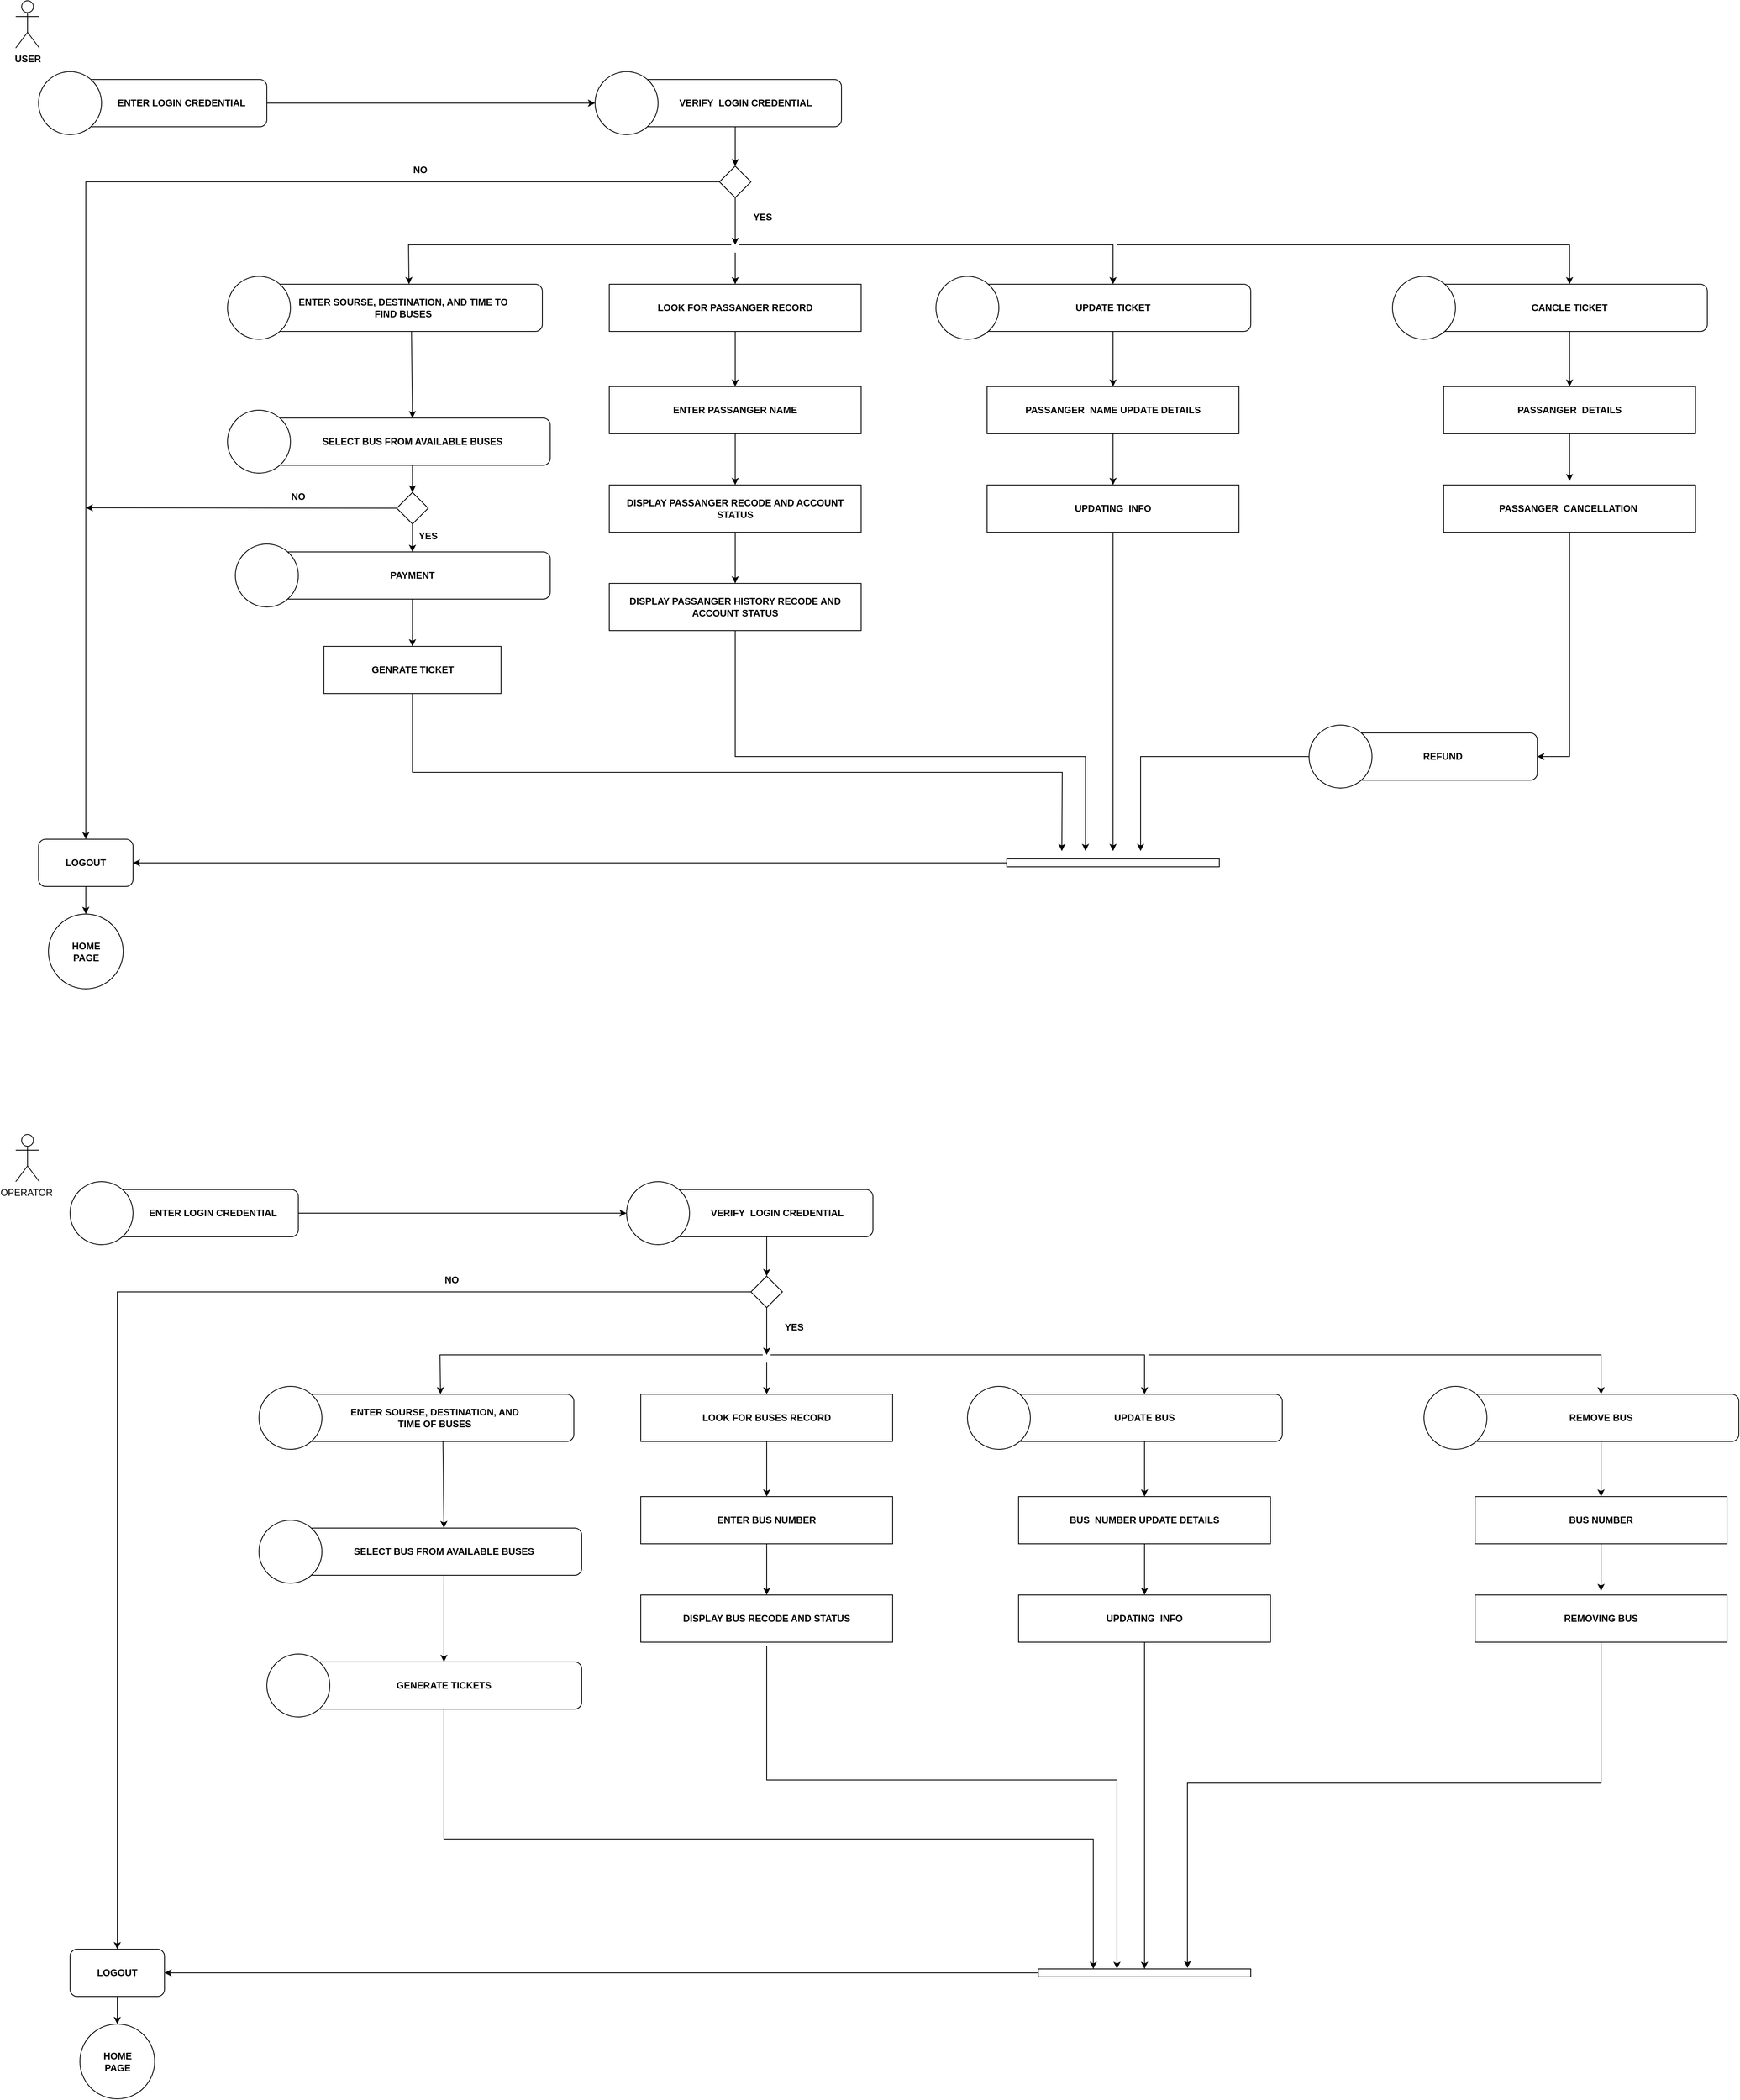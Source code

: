 <mxfile version="24.2.5" type="device">
  <diagram id="C5RBs43oDa-KdzZeNtuy" name="Page-1">
    <mxGraphModel dx="3705" dy="2649" grid="1" gridSize="10" guides="1" tooltips="1" connect="1" arrows="1" fold="1" page="1" pageScale="1" pageWidth="827" pageHeight="1169" math="0" shadow="0">
      <root>
        <mxCell id="WIyWlLk6GJQsqaUBKTNV-0" />
        <mxCell id="WIyWlLk6GJQsqaUBKTNV-1" parent="WIyWlLk6GJQsqaUBKTNV-0" />
        <mxCell id="k4mGKkieQnS2HrGEvZ-L-0" value="&lt;b&gt;&amp;nbsp; &amp;nbsp; &amp;nbsp; &amp;nbsp; &amp;nbsp; ENTER LOGIN CREDENTIAL&lt;/b&gt;" style="rounded=1;whiteSpace=wrap;html=1;" vertex="1" parent="WIyWlLk6GJQsqaUBKTNV-1">
          <mxGeometry x="80" y="40" width="250" height="60" as="geometry" />
        </mxCell>
        <mxCell id="k4mGKkieQnS2HrGEvZ-L-2" value="&lt;b&gt;&amp;nbsp; &amp;nbsp; &amp;nbsp; &amp;nbsp; VERIFY&amp;nbsp; LOGIN CREDENTIAL&lt;/b&gt;" style="rounded=1;whiteSpace=wrap;html=1;" vertex="1" parent="WIyWlLk6GJQsqaUBKTNV-1">
          <mxGeometry x="790" y="40" width="270" height="60" as="geometry" />
        </mxCell>
        <mxCell id="k4mGKkieQnS2HrGEvZ-L-75" style="edgeStyle=orthogonalEdgeStyle;rounded=0;orthogonalLoop=1;jettySize=auto;html=1;" edge="1" parent="WIyWlLk6GJQsqaUBKTNV-1" source="k4mGKkieQnS2HrGEvZ-L-3">
          <mxGeometry relative="1" as="geometry">
            <mxPoint x="100.0" y="1100" as="targetPoint" />
          </mxGeometry>
        </mxCell>
        <mxCell id="k4mGKkieQnS2HrGEvZ-L-3" value="&lt;b&gt;LOGOUT&lt;/b&gt;" style="rounded=1;whiteSpace=wrap;html=1;" vertex="1" parent="WIyWlLk6GJQsqaUBKTNV-1">
          <mxGeometry x="40" y="1005" width="120" height="60" as="geometry" />
        </mxCell>
        <mxCell id="k4mGKkieQnS2HrGEvZ-L-4" value="" style="rhombus;whiteSpace=wrap;html=1;" vertex="1" parent="WIyWlLk6GJQsqaUBKTNV-1">
          <mxGeometry x="905" y="150" width="40" height="40" as="geometry" />
        </mxCell>
        <mxCell id="k4mGKkieQnS2HrGEvZ-L-16" value="" style="ellipse;whiteSpace=wrap;html=1;aspect=fixed;" vertex="1" parent="WIyWlLk6GJQsqaUBKTNV-1">
          <mxGeometry x="747" y="30" width="80" height="80" as="geometry" />
        </mxCell>
        <mxCell id="k4mGKkieQnS2HrGEvZ-L-18" value="" style="ellipse;whiteSpace=wrap;html=1;aspect=fixed;" vertex="1" parent="WIyWlLk6GJQsqaUBKTNV-1">
          <mxGeometry x="40" y="30" width="80" height="80" as="geometry" />
        </mxCell>
        <mxCell id="k4mGKkieQnS2HrGEvZ-L-19" value="" style="endArrow=classic;html=1;rounded=0;exitX=1;exitY=0.5;exitDx=0;exitDy=0;entryX=0;entryY=0.5;entryDx=0;entryDy=0;" edge="1" parent="WIyWlLk6GJQsqaUBKTNV-1" source="k4mGKkieQnS2HrGEvZ-L-0" target="k4mGKkieQnS2HrGEvZ-L-16">
          <mxGeometry width="50" height="50" relative="1" as="geometry">
            <mxPoint x="430" y="320" as="sourcePoint" />
            <mxPoint x="480" y="270" as="targetPoint" />
          </mxGeometry>
        </mxCell>
        <mxCell id="k4mGKkieQnS2HrGEvZ-L-20" value="" style="endArrow=classic;html=1;rounded=0;exitX=0.5;exitY=1;exitDx=0;exitDy=0;entryX=0.5;entryY=0;entryDx=0;entryDy=0;" edge="1" parent="WIyWlLk6GJQsqaUBKTNV-1" source="k4mGKkieQnS2HrGEvZ-L-2" target="k4mGKkieQnS2HrGEvZ-L-4">
          <mxGeometry width="50" height="50" relative="1" as="geometry">
            <mxPoint x="610" y="300" as="sourcePoint" />
            <mxPoint x="660" y="250" as="targetPoint" />
          </mxGeometry>
        </mxCell>
        <mxCell id="k4mGKkieQnS2HrGEvZ-L-21" value="" style="endArrow=classic;html=1;rounded=0;exitX=0;exitY=0.5;exitDx=0;exitDy=0;entryX=0.5;entryY=0;entryDx=0;entryDy=0;" edge="1" parent="WIyWlLk6GJQsqaUBKTNV-1" source="k4mGKkieQnS2HrGEvZ-L-4" target="k4mGKkieQnS2HrGEvZ-L-3">
          <mxGeometry width="50" height="50" relative="1" as="geometry">
            <mxPoint x="610" y="300" as="sourcePoint" />
            <mxPoint x="660" y="250" as="targetPoint" />
            <Array as="points">
              <mxPoint x="100" y="170" />
            </Array>
          </mxGeometry>
        </mxCell>
        <mxCell id="k4mGKkieQnS2HrGEvZ-L-24" value="&lt;b&gt;ENTER SOURSE, DESTINATION, AND TIME TO&amp;nbsp;&lt;/b&gt;&lt;div&gt;&lt;b&gt;FIND BUSES&amp;nbsp;&lt;/b&gt;&lt;/div&gt;" style="rounded=1;whiteSpace=wrap;html=1;" vertex="1" parent="WIyWlLk6GJQsqaUBKTNV-1">
          <mxGeometry x="330" y="300" width="350" height="60" as="geometry" />
        </mxCell>
        <mxCell id="k4mGKkieQnS2HrGEvZ-L-25" value="" style="ellipse;whiteSpace=wrap;html=1;aspect=fixed;" vertex="1" parent="WIyWlLk6GJQsqaUBKTNV-1">
          <mxGeometry x="280" y="290" width="80" height="80" as="geometry" />
        </mxCell>
        <mxCell id="k4mGKkieQnS2HrGEvZ-L-26" value="" style="endArrow=classic;html=1;rounded=0;entryX=0.516;entryY=-0.001;entryDx=0;entryDy=0;entryPerimeter=0;" edge="1" parent="WIyWlLk6GJQsqaUBKTNV-1" target="k4mGKkieQnS2HrGEvZ-L-24">
          <mxGeometry width="50" height="50" relative="1" as="geometry">
            <mxPoint x="920" y="250" as="sourcePoint" />
            <mxPoint x="510" y="300" as="targetPoint" />
            <Array as="points">
              <mxPoint x="510" y="250" />
            </Array>
          </mxGeometry>
        </mxCell>
        <mxCell id="k4mGKkieQnS2HrGEvZ-L-27" value="" style="endArrow=classic;html=1;rounded=0;exitX=0.5;exitY=1;exitDx=0;exitDy=0;" edge="1" parent="WIyWlLk6GJQsqaUBKTNV-1" source="k4mGKkieQnS2HrGEvZ-L-4">
          <mxGeometry width="50" height="50" relative="1" as="geometry">
            <mxPoint x="640" y="430" as="sourcePoint" />
            <mxPoint x="925" y="250" as="targetPoint" />
          </mxGeometry>
        </mxCell>
        <mxCell id="k4mGKkieQnS2HrGEvZ-L-28" value="&lt;b&gt;SELECT BUS FROM AVAILABLE BUSES&lt;/b&gt;" style="rounded=1;whiteSpace=wrap;html=1;" vertex="1" parent="WIyWlLk6GJQsqaUBKTNV-1">
          <mxGeometry x="340" y="470" width="350" height="60" as="geometry" />
        </mxCell>
        <mxCell id="k4mGKkieQnS2HrGEvZ-L-29" value="" style="ellipse;whiteSpace=wrap;html=1;aspect=fixed;" vertex="1" parent="WIyWlLk6GJQsqaUBKTNV-1">
          <mxGeometry x="280" y="460" width="80" height="80" as="geometry" />
        </mxCell>
        <mxCell id="k4mGKkieQnS2HrGEvZ-L-30" value="" style="endArrow=classic;html=1;rounded=0;exitX=0.525;exitY=1.009;exitDx=0;exitDy=0;entryX=0.5;entryY=0;entryDx=0;entryDy=0;exitPerimeter=0;" edge="1" parent="WIyWlLk6GJQsqaUBKTNV-1" source="k4mGKkieQnS2HrGEvZ-L-24" target="k4mGKkieQnS2HrGEvZ-L-28">
          <mxGeometry width="50" height="50" relative="1" as="geometry">
            <mxPoint x="720" y="520" as="sourcePoint" />
            <mxPoint x="770" y="470" as="targetPoint" />
          </mxGeometry>
        </mxCell>
        <mxCell id="k4mGKkieQnS2HrGEvZ-L-35" style="edgeStyle=orthogonalEdgeStyle;rounded=0;orthogonalLoop=1;jettySize=auto;html=1;" edge="1" parent="WIyWlLk6GJQsqaUBKTNV-1" source="k4mGKkieQnS2HrGEvZ-L-31" target="k4mGKkieQnS2HrGEvZ-L-34">
          <mxGeometry relative="1" as="geometry" />
        </mxCell>
        <mxCell id="k4mGKkieQnS2HrGEvZ-L-31" value="&lt;b&gt;PAYMENT&lt;/b&gt;" style="rounded=1;whiteSpace=wrap;html=1;" vertex="1" parent="WIyWlLk6GJQsqaUBKTNV-1">
          <mxGeometry x="340" y="640" width="350" height="60" as="geometry" />
        </mxCell>
        <mxCell id="k4mGKkieQnS2HrGEvZ-L-32" value="" style="ellipse;whiteSpace=wrap;html=1;aspect=fixed;" vertex="1" parent="WIyWlLk6GJQsqaUBKTNV-1">
          <mxGeometry x="290" y="630" width="80" height="80" as="geometry" />
        </mxCell>
        <mxCell id="k4mGKkieQnS2HrGEvZ-L-33" value="" style="endArrow=classic;html=1;rounded=0;entryX=0.5;entryY=0;entryDx=0;entryDy=0;exitX=0.5;exitY=1;exitDx=0;exitDy=0;" edge="1" parent="WIyWlLk6GJQsqaUBKTNV-1" source="k4mGKkieQnS2HrGEvZ-L-36" target="k4mGKkieQnS2HrGEvZ-L-31">
          <mxGeometry width="50" height="50" relative="1" as="geometry">
            <mxPoint x="580" y="580" as="sourcePoint" />
            <mxPoint x="630" y="530" as="targetPoint" />
          </mxGeometry>
        </mxCell>
        <mxCell id="k4mGKkieQnS2HrGEvZ-L-71" style="edgeStyle=orthogonalEdgeStyle;rounded=0;orthogonalLoop=1;jettySize=auto;html=1;exitX=0.5;exitY=1;exitDx=0;exitDy=0;" edge="1" parent="WIyWlLk6GJQsqaUBKTNV-1" source="k4mGKkieQnS2HrGEvZ-L-34">
          <mxGeometry relative="1" as="geometry">
            <mxPoint x="1340" y="1020.0" as="targetPoint" />
          </mxGeometry>
        </mxCell>
        <mxCell id="k4mGKkieQnS2HrGEvZ-L-34" value="&lt;b&gt;GENRATE TICKET&lt;/b&gt;" style="rounded=0;whiteSpace=wrap;html=1;" vertex="1" parent="WIyWlLk6GJQsqaUBKTNV-1">
          <mxGeometry x="402.5" y="760" width="225" height="60" as="geometry" />
        </mxCell>
        <mxCell id="k4mGKkieQnS2HrGEvZ-L-37" value="" style="endArrow=classic;html=1;rounded=0;entryX=0.5;entryY=0;entryDx=0;entryDy=0;exitX=0.5;exitY=1;exitDx=0;exitDy=0;" edge="1" parent="WIyWlLk6GJQsqaUBKTNV-1" source="k4mGKkieQnS2HrGEvZ-L-28" target="k4mGKkieQnS2HrGEvZ-L-36">
          <mxGeometry width="50" height="50" relative="1" as="geometry">
            <mxPoint x="515" y="530" as="sourcePoint" />
            <mxPoint x="515" y="640" as="targetPoint" />
          </mxGeometry>
        </mxCell>
        <mxCell id="k4mGKkieQnS2HrGEvZ-L-38" style="edgeStyle=orthogonalEdgeStyle;rounded=0;orthogonalLoop=1;jettySize=auto;html=1;exitX=0;exitY=0.5;exitDx=0;exitDy=0;" edge="1" parent="WIyWlLk6GJQsqaUBKTNV-1" source="k4mGKkieQnS2HrGEvZ-L-36">
          <mxGeometry relative="1" as="geometry">
            <mxPoint x="100" y="584" as="targetPoint" />
          </mxGeometry>
        </mxCell>
        <mxCell id="k4mGKkieQnS2HrGEvZ-L-36" value="" style="rhombus;whiteSpace=wrap;html=1;" vertex="1" parent="WIyWlLk6GJQsqaUBKTNV-1">
          <mxGeometry x="495" y="564.5" width="40" height="40" as="geometry" />
        </mxCell>
        <mxCell id="k4mGKkieQnS2HrGEvZ-L-44" style="edgeStyle=orthogonalEdgeStyle;rounded=0;orthogonalLoop=1;jettySize=auto;html=1;entryX=0.5;entryY=0;entryDx=0;entryDy=0;" edge="1" parent="WIyWlLk6GJQsqaUBKTNV-1" source="k4mGKkieQnS2HrGEvZ-L-40" target="k4mGKkieQnS2HrGEvZ-L-41">
          <mxGeometry relative="1" as="geometry" />
        </mxCell>
        <mxCell id="k4mGKkieQnS2HrGEvZ-L-40" value="&lt;b&gt;LOOK FOR PASSANGER RECORD&lt;/b&gt;" style="rounded=0;whiteSpace=wrap;html=1;" vertex="1" parent="WIyWlLk6GJQsqaUBKTNV-1">
          <mxGeometry x="765" y="300" width="320" height="60" as="geometry" />
        </mxCell>
        <mxCell id="k4mGKkieQnS2HrGEvZ-L-45" style="edgeStyle=orthogonalEdgeStyle;rounded=0;orthogonalLoop=1;jettySize=auto;html=1;exitX=0.5;exitY=1;exitDx=0;exitDy=0;entryX=0.5;entryY=0;entryDx=0;entryDy=0;" edge="1" parent="WIyWlLk6GJQsqaUBKTNV-1" source="k4mGKkieQnS2HrGEvZ-L-41" target="k4mGKkieQnS2HrGEvZ-L-42">
          <mxGeometry relative="1" as="geometry" />
        </mxCell>
        <mxCell id="k4mGKkieQnS2HrGEvZ-L-41" value="&lt;b&gt;ENTER PASSANGER NAME&lt;/b&gt;" style="rounded=0;whiteSpace=wrap;html=1;" vertex="1" parent="WIyWlLk6GJQsqaUBKTNV-1">
          <mxGeometry x="765" y="430" width="320" height="60" as="geometry" />
        </mxCell>
        <mxCell id="k4mGKkieQnS2HrGEvZ-L-58" style="edgeStyle=orthogonalEdgeStyle;rounded=0;orthogonalLoop=1;jettySize=auto;html=1;entryX=0.5;entryY=0;entryDx=0;entryDy=0;" edge="1" parent="WIyWlLk6GJQsqaUBKTNV-1" source="k4mGKkieQnS2HrGEvZ-L-42" target="k4mGKkieQnS2HrGEvZ-L-57">
          <mxGeometry relative="1" as="geometry" />
        </mxCell>
        <mxCell id="k4mGKkieQnS2HrGEvZ-L-42" value="&lt;b&gt;DISPLAY PASSANGER RECODE AND ACCOUNT STATUS&lt;/b&gt;" style="rounded=0;whiteSpace=wrap;html=1;" vertex="1" parent="WIyWlLk6GJQsqaUBKTNV-1">
          <mxGeometry x="765" y="555" width="320" height="60" as="geometry" />
        </mxCell>
        <mxCell id="k4mGKkieQnS2HrGEvZ-L-43" value="" style="endArrow=classic;html=1;rounded=0;" edge="1" parent="WIyWlLk6GJQsqaUBKTNV-1" target="k4mGKkieQnS2HrGEvZ-L-40">
          <mxGeometry width="50" height="50" relative="1" as="geometry">
            <mxPoint x="925" y="260" as="sourcePoint" />
            <mxPoint x="1130" y="550" as="targetPoint" />
          </mxGeometry>
        </mxCell>
        <mxCell id="k4mGKkieQnS2HrGEvZ-L-61" style="edgeStyle=orthogonalEdgeStyle;rounded=0;orthogonalLoop=1;jettySize=auto;html=1;exitX=0.5;exitY=1;exitDx=0;exitDy=0;" edge="1" parent="WIyWlLk6GJQsqaUBKTNV-1" source="k4mGKkieQnS2HrGEvZ-L-47" target="k4mGKkieQnS2HrGEvZ-L-59">
          <mxGeometry relative="1" as="geometry" />
        </mxCell>
        <mxCell id="k4mGKkieQnS2HrGEvZ-L-47" value="&lt;b&gt;CANCLE TICKET&lt;/b&gt;" style="rounded=1;whiteSpace=wrap;html=1;" vertex="1" parent="WIyWlLk6GJQsqaUBKTNV-1">
          <mxGeometry x="1810" y="300" width="350" height="60" as="geometry" />
        </mxCell>
        <mxCell id="k4mGKkieQnS2HrGEvZ-L-48" value="" style="ellipse;whiteSpace=wrap;html=1;aspect=fixed;" vertex="1" parent="WIyWlLk6GJQsqaUBKTNV-1">
          <mxGeometry x="1760" y="290" width="80" height="80" as="geometry" />
        </mxCell>
        <mxCell id="k4mGKkieQnS2HrGEvZ-L-53" style="edgeStyle=orthogonalEdgeStyle;rounded=0;orthogonalLoop=1;jettySize=auto;html=1;entryX=0.5;entryY=0;entryDx=0;entryDy=0;" edge="1" parent="WIyWlLk6GJQsqaUBKTNV-1" source="k4mGKkieQnS2HrGEvZ-L-49" target="k4mGKkieQnS2HrGEvZ-L-51">
          <mxGeometry relative="1" as="geometry" />
        </mxCell>
        <mxCell id="k4mGKkieQnS2HrGEvZ-L-49" value="&lt;b&gt;UPDATE TICKET&lt;/b&gt;" style="rounded=1;whiteSpace=wrap;html=1;" vertex="1" parent="WIyWlLk6GJQsqaUBKTNV-1">
          <mxGeometry x="1230" y="300" width="350" height="60" as="geometry" />
        </mxCell>
        <mxCell id="k4mGKkieQnS2HrGEvZ-L-50" value="" style="ellipse;whiteSpace=wrap;html=1;aspect=fixed;" vertex="1" parent="WIyWlLk6GJQsqaUBKTNV-1">
          <mxGeometry x="1180" y="290" width="80" height="80" as="geometry" />
        </mxCell>
        <mxCell id="k4mGKkieQnS2HrGEvZ-L-54" style="edgeStyle=orthogonalEdgeStyle;rounded=0;orthogonalLoop=1;jettySize=auto;html=1;entryX=0.5;entryY=0;entryDx=0;entryDy=0;" edge="1" parent="WIyWlLk6GJQsqaUBKTNV-1" source="k4mGKkieQnS2HrGEvZ-L-51" target="k4mGKkieQnS2HrGEvZ-L-52">
          <mxGeometry relative="1" as="geometry" />
        </mxCell>
        <mxCell id="k4mGKkieQnS2HrGEvZ-L-51" value="&lt;b&gt;PASSANGER&amp;nbsp; NAME UPDATE DETAILS&lt;/b&gt;" style="rounded=0;whiteSpace=wrap;html=1;" vertex="1" parent="WIyWlLk6GJQsqaUBKTNV-1">
          <mxGeometry x="1245" y="430" width="320" height="60" as="geometry" />
        </mxCell>
        <mxCell id="k4mGKkieQnS2HrGEvZ-L-68" style="edgeStyle=orthogonalEdgeStyle;rounded=0;orthogonalLoop=1;jettySize=auto;html=1;" edge="1" parent="WIyWlLk6GJQsqaUBKTNV-1" source="k4mGKkieQnS2HrGEvZ-L-52">
          <mxGeometry relative="1" as="geometry">
            <mxPoint x="1405" y="1020" as="targetPoint" />
          </mxGeometry>
        </mxCell>
        <mxCell id="k4mGKkieQnS2HrGEvZ-L-52" value="&lt;b&gt;UPDATING&amp;nbsp; INFO&lt;/b&gt;" style="rounded=0;whiteSpace=wrap;html=1;" vertex="1" parent="WIyWlLk6GJQsqaUBKTNV-1">
          <mxGeometry x="1245" y="555" width="320" height="60" as="geometry" />
        </mxCell>
        <mxCell id="k4mGKkieQnS2HrGEvZ-L-56" value="" style="endArrow=classic;html=1;rounded=0;entryX=0.5;entryY=0;entryDx=0;entryDy=0;" edge="1" parent="WIyWlLk6GJQsqaUBKTNV-1" target="k4mGKkieQnS2HrGEvZ-L-49">
          <mxGeometry width="50" height="50" relative="1" as="geometry">
            <mxPoint x="930" y="250" as="sourcePoint" />
            <mxPoint x="1290" y="520" as="targetPoint" />
            <Array as="points">
              <mxPoint x="1405" y="250" />
            </Array>
          </mxGeometry>
        </mxCell>
        <mxCell id="k4mGKkieQnS2HrGEvZ-L-69" style="edgeStyle=orthogonalEdgeStyle;rounded=0;orthogonalLoop=1;jettySize=auto;html=1;" edge="1" parent="WIyWlLk6GJQsqaUBKTNV-1" source="k4mGKkieQnS2HrGEvZ-L-57">
          <mxGeometry relative="1" as="geometry">
            <mxPoint x="1370" y="1020" as="targetPoint" />
            <Array as="points">
              <mxPoint x="925" y="900" />
              <mxPoint x="1370" y="900" />
            </Array>
          </mxGeometry>
        </mxCell>
        <mxCell id="k4mGKkieQnS2HrGEvZ-L-57" value="&lt;b&gt;DISPLAY PASSANGER HISTORY RECODE AND ACCOUNT STATUS&lt;/b&gt;" style="rounded=0;whiteSpace=wrap;html=1;" vertex="1" parent="WIyWlLk6GJQsqaUBKTNV-1">
          <mxGeometry x="765" y="680" width="320" height="60" as="geometry" />
        </mxCell>
        <mxCell id="k4mGKkieQnS2HrGEvZ-L-62" style="edgeStyle=orthogonalEdgeStyle;rounded=0;orthogonalLoop=1;jettySize=auto;html=1;" edge="1" parent="WIyWlLk6GJQsqaUBKTNV-1" source="k4mGKkieQnS2HrGEvZ-L-59">
          <mxGeometry relative="1" as="geometry">
            <mxPoint x="1985" y="550" as="targetPoint" />
          </mxGeometry>
        </mxCell>
        <mxCell id="k4mGKkieQnS2HrGEvZ-L-59" value="&lt;b&gt;PASSANGER&amp;nbsp; DETAILS&lt;/b&gt;" style="rounded=0;whiteSpace=wrap;html=1;" vertex="1" parent="WIyWlLk6GJQsqaUBKTNV-1">
          <mxGeometry x="1825" y="430" width="320" height="60" as="geometry" />
        </mxCell>
        <mxCell id="k4mGKkieQnS2HrGEvZ-L-66" style="edgeStyle=orthogonalEdgeStyle;rounded=0;orthogonalLoop=1;jettySize=auto;html=1;entryX=1;entryY=0.5;entryDx=0;entryDy=0;" edge="1" parent="WIyWlLk6GJQsqaUBKTNV-1" source="k4mGKkieQnS2HrGEvZ-L-60" target="k4mGKkieQnS2HrGEvZ-L-64">
          <mxGeometry relative="1" as="geometry" />
        </mxCell>
        <mxCell id="k4mGKkieQnS2HrGEvZ-L-60" value="&lt;b&gt;PASSANGER&amp;nbsp; CANCELLATION&amp;nbsp;&lt;/b&gt;" style="rounded=0;whiteSpace=wrap;html=1;" vertex="1" parent="WIyWlLk6GJQsqaUBKTNV-1">
          <mxGeometry x="1825" y="555" width="320" height="60" as="geometry" />
        </mxCell>
        <mxCell id="k4mGKkieQnS2HrGEvZ-L-63" value="" style="endArrow=classic;html=1;rounded=0;entryX=0.5;entryY=0;entryDx=0;entryDy=0;" edge="1" parent="WIyWlLk6GJQsqaUBKTNV-1" target="k4mGKkieQnS2HrGEvZ-L-47">
          <mxGeometry width="50" height="50" relative="1" as="geometry">
            <mxPoint x="1410" y="250" as="sourcePoint" />
            <mxPoint x="1760" y="470" as="targetPoint" />
            <Array as="points">
              <mxPoint x="1985" y="250" />
            </Array>
          </mxGeometry>
        </mxCell>
        <mxCell id="k4mGKkieQnS2HrGEvZ-L-64" value="&lt;b&gt;REFUND&lt;/b&gt;" style="rounded=1;whiteSpace=wrap;html=1;" vertex="1" parent="WIyWlLk6GJQsqaUBKTNV-1">
          <mxGeometry x="1704" y="870" width="240" height="60" as="geometry" />
        </mxCell>
        <mxCell id="k4mGKkieQnS2HrGEvZ-L-67" style="edgeStyle=orthogonalEdgeStyle;rounded=0;orthogonalLoop=1;jettySize=auto;html=1;exitX=0;exitY=0.5;exitDx=0;exitDy=0;" edge="1" parent="WIyWlLk6GJQsqaUBKTNV-1" source="k4mGKkieQnS2HrGEvZ-L-65">
          <mxGeometry relative="1" as="geometry">
            <mxPoint x="1440" y="1020" as="targetPoint" />
            <Array as="points">
              <mxPoint x="1440" y="900" />
              <mxPoint x="1440" y="1020" />
            </Array>
          </mxGeometry>
        </mxCell>
        <mxCell id="k4mGKkieQnS2HrGEvZ-L-65" value="" style="ellipse;whiteSpace=wrap;html=1;aspect=fixed;" vertex="1" parent="WIyWlLk6GJQsqaUBKTNV-1">
          <mxGeometry x="1654" y="860" width="80" height="80" as="geometry" />
        </mxCell>
        <mxCell id="k4mGKkieQnS2HrGEvZ-L-74" style="edgeStyle=orthogonalEdgeStyle;rounded=0;orthogonalLoop=1;jettySize=auto;html=1;exitX=0;exitY=0.5;exitDx=0;exitDy=0;entryX=1;entryY=0.5;entryDx=0;entryDy=0;" edge="1" parent="WIyWlLk6GJQsqaUBKTNV-1" source="k4mGKkieQnS2HrGEvZ-L-72" target="k4mGKkieQnS2HrGEvZ-L-3">
          <mxGeometry relative="1" as="geometry">
            <mxPoint x="154.866" y="1034.588" as="targetPoint" />
          </mxGeometry>
        </mxCell>
        <mxCell id="k4mGKkieQnS2HrGEvZ-L-72" value="" style="rounded=0;whiteSpace=wrap;html=1;" vertex="1" parent="WIyWlLk6GJQsqaUBKTNV-1">
          <mxGeometry x="1270" y="1030" width="270" height="10" as="geometry" />
        </mxCell>
        <mxCell id="k4mGKkieQnS2HrGEvZ-L-76" value="&lt;b&gt;HOME&lt;br&gt;PAGE&lt;/b&gt;" style="ellipse;whiteSpace=wrap;html=1;aspect=fixed;" vertex="1" parent="WIyWlLk6GJQsqaUBKTNV-1">
          <mxGeometry x="52.5" y="1100" width="95" height="95" as="geometry" />
        </mxCell>
        <mxCell id="k4mGKkieQnS2HrGEvZ-L-79" value="&lt;b&gt;YES&lt;/b&gt;" style="text;html=1;align=center;verticalAlign=middle;whiteSpace=wrap;rounded=0;" vertex="1" parent="WIyWlLk6GJQsqaUBKTNV-1">
          <mxGeometry x="930" y="200" width="60" height="30" as="geometry" />
        </mxCell>
        <mxCell id="k4mGKkieQnS2HrGEvZ-L-80" value="&lt;b&gt;NO&lt;/b&gt;" style="text;html=1;align=center;verticalAlign=middle;whiteSpace=wrap;rounded=0;" vertex="1" parent="WIyWlLk6GJQsqaUBKTNV-1">
          <mxGeometry x="495" y="140" width="60" height="30" as="geometry" />
        </mxCell>
        <mxCell id="k4mGKkieQnS2HrGEvZ-L-81" value="&lt;b&gt;YES&lt;/b&gt;" style="text;html=1;align=center;verticalAlign=middle;whiteSpace=wrap;rounded=0;" vertex="1" parent="WIyWlLk6GJQsqaUBKTNV-1">
          <mxGeometry x="505" y="604.5" width="60" height="30" as="geometry" />
        </mxCell>
        <mxCell id="k4mGKkieQnS2HrGEvZ-L-82" value="&lt;b&gt;NO&lt;/b&gt;" style="text;html=1;align=center;verticalAlign=middle;whiteSpace=wrap;rounded=0;" vertex="1" parent="WIyWlLk6GJQsqaUBKTNV-1">
          <mxGeometry x="340" y="555" width="60" height="30" as="geometry" />
        </mxCell>
        <mxCell id="k4mGKkieQnS2HrGEvZ-L-83" value="&lt;b&gt;&amp;nbsp; &amp;nbsp; &amp;nbsp; &amp;nbsp; &amp;nbsp; ENTER LOGIN CREDENTIAL&lt;/b&gt;" style="rounded=1;whiteSpace=wrap;html=1;" vertex="1" parent="WIyWlLk6GJQsqaUBKTNV-1">
          <mxGeometry x="120" y="1450" width="250" height="60" as="geometry" />
        </mxCell>
        <mxCell id="k4mGKkieQnS2HrGEvZ-L-84" value="&lt;b&gt;&amp;nbsp; &amp;nbsp; &amp;nbsp; &amp;nbsp; VERIFY&amp;nbsp; LOGIN CREDENTIAL&lt;/b&gt;" style="rounded=1;whiteSpace=wrap;html=1;" vertex="1" parent="WIyWlLk6GJQsqaUBKTNV-1">
          <mxGeometry x="830" y="1450" width="270" height="60" as="geometry" />
        </mxCell>
        <mxCell id="k4mGKkieQnS2HrGEvZ-L-85" style="edgeStyle=orthogonalEdgeStyle;rounded=0;orthogonalLoop=1;jettySize=auto;html=1;" edge="1" parent="WIyWlLk6GJQsqaUBKTNV-1" source="k4mGKkieQnS2HrGEvZ-L-86">
          <mxGeometry relative="1" as="geometry">
            <mxPoint x="140.0" y="2510" as="targetPoint" />
          </mxGeometry>
        </mxCell>
        <mxCell id="k4mGKkieQnS2HrGEvZ-L-86" value="&lt;b&gt;LOGOUT&lt;/b&gt;" style="rounded=1;whiteSpace=wrap;html=1;" vertex="1" parent="WIyWlLk6GJQsqaUBKTNV-1">
          <mxGeometry x="80" y="2415" width="120" height="60" as="geometry" />
        </mxCell>
        <mxCell id="k4mGKkieQnS2HrGEvZ-L-87" value="" style="rhombus;whiteSpace=wrap;html=1;" vertex="1" parent="WIyWlLk6GJQsqaUBKTNV-1">
          <mxGeometry x="945" y="1560" width="40" height="40" as="geometry" />
        </mxCell>
        <mxCell id="k4mGKkieQnS2HrGEvZ-L-88" value="" style="ellipse;whiteSpace=wrap;html=1;aspect=fixed;" vertex="1" parent="WIyWlLk6GJQsqaUBKTNV-1">
          <mxGeometry x="787" y="1440" width="80" height="80" as="geometry" />
        </mxCell>
        <mxCell id="k4mGKkieQnS2HrGEvZ-L-89" value="" style="ellipse;whiteSpace=wrap;html=1;aspect=fixed;" vertex="1" parent="WIyWlLk6GJQsqaUBKTNV-1">
          <mxGeometry x="80" y="1440" width="80" height="80" as="geometry" />
        </mxCell>
        <mxCell id="k4mGKkieQnS2HrGEvZ-L-90" value="" style="endArrow=classic;html=1;rounded=0;exitX=1;exitY=0.5;exitDx=0;exitDy=0;entryX=0;entryY=0.5;entryDx=0;entryDy=0;" edge="1" parent="WIyWlLk6GJQsqaUBKTNV-1" source="k4mGKkieQnS2HrGEvZ-L-83" target="k4mGKkieQnS2HrGEvZ-L-88">
          <mxGeometry width="50" height="50" relative="1" as="geometry">
            <mxPoint x="470" y="1730" as="sourcePoint" />
            <mxPoint x="520" y="1680" as="targetPoint" />
          </mxGeometry>
        </mxCell>
        <mxCell id="k4mGKkieQnS2HrGEvZ-L-91" value="" style="endArrow=classic;html=1;rounded=0;exitX=0.5;exitY=1;exitDx=0;exitDy=0;entryX=0.5;entryY=0;entryDx=0;entryDy=0;" edge="1" parent="WIyWlLk6GJQsqaUBKTNV-1" source="k4mGKkieQnS2HrGEvZ-L-84" target="k4mGKkieQnS2HrGEvZ-L-87">
          <mxGeometry width="50" height="50" relative="1" as="geometry">
            <mxPoint x="650" y="1710" as="sourcePoint" />
            <mxPoint x="700" y="1660" as="targetPoint" />
          </mxGeometry>
        </mxCell>
        <mxCell id="k4mGKkieQnS2HrGEvZ-L-92" value="" style="endArrow=classic;html=1;rounded=0;exitX=0;exitY=0.5;exitDx=0;exitDy=0;entryX=0.5;entryY=0;entryDx=0;entryDy=0;" edge="1" parent="WIyWlLk6GJQsqaUBKTNV-1" source="k4mGKkieQnS2HrGEvZ-L-87" target="k4mGKkieQnS2HrGEvZ-L-86">
          <mxGeometry width="50" height="50" relative="1" as="geometry">
            <mxPoint x="650" y="1710" as="sourcePoint" />
            <mxPoint x="700" y="1660" as="targetPoint" />
            <Array as="points">
              <mxPoint x="140" y="1580" />
            </Array>
          </mxGeometry>
        </mxCell>
        <mxCell id="k4mGKkieQnS2HrGEvZ-L-93" value="&lt;b&gt;ENTER SOURSE, DESTINATION, AND&amp;nbsp;&lt;/b&gt;&lt;div&gt;&lt;b&gt;TIME OF&lt;/b&gt;&lt;b style=&quot;background-color: initial;&quot;&gt;&amp;nbsp;BUSES&amp;nbsp;&lt;/b&gt;&lt;/div&gt;" style="rounded=1;whiteSpace=wrap;html=1;" vertex="1" parent="WIyWlLk6GJQsqaUBKTNV-1">
          <mxGeometry x="370" y="1710" width="350" height="60" as="geometry" />
        </mxCell>
        <mxCell id="k4mGKkieQnS2HrGEvZ-L-94" value="" style="ellipse;whiteSpace=wrap;html=1;aspect=fixed;" vertex="1" parent="WIyWlLk6GJQsqaUBKTNV-1">
          <mxGeometry x="320" y="1700" width="80" height="80" as="geometry" />
        </mxCell>
        <mxCell id="k4mGKkieQnS2HrGEvZ-L-95" value="" style="endArrow=classic;html=1;rounded=0;entryX=0.516;entryY=-0.001;entryDx=0;entryDy=0;entryPerimeter=0;" edge="1" parent="WIyWlLk6GJQsqaUBKTNV-1" target="k4mGKkieQnS2HrGEvZ-L-93">
          <mxGeometry width="50" height="50" relative="1" as="geometry">
            <mxPoint x="960" y="1660" as="sourcePoint" />
            <mxPoint x="550" y="1710" as="targetPoint" />
            <Array as="points">
              <mxPoint x="550" y="1660" />
            </Array>
          </mxGeometry>
        </mxCell>
        <mxCell id="k4mGKkieQnS2HrGEvZ-L-96" value="" style="endArrow=classic;html=1;rounded=0;exitX=0.5;exitY=1;exitDx=0;exitDy=0;" edge="1" parent="WIyWlLk6GJQsqaUBKTNV-1" source="k4mGKkieQnS2HrGEvZ-L-87">
          <mxGeometry width="50" height="50" relative="1" as="geometry">
            <mxPoint x="680" y="1840" as="sourcePoint" />
            <mxPoint x="965" y="1660" as="targetPoint" />
          </mxGeometry>
        </mxCell>
        <mxCell id="k4mGKkieQnS2HrGEvZ-L-97" value="&lt;b&gt;SELECT BUS FROM AVAILABLE BUSES&lt;/b&gt;" style="rounded=1;whiteSpace=wrap;html=1;" vertex="1" parent="WIyWlLk6GJQsqaUBKTNV-1">
          <mxGeometry x="380" y="1880" width="350" height="60" as="geometry" />
        </mxCell>
        <mxCell id="k4mGKkieQnS2HrGEvZ-L-98" value="" style="ellipse;whiteSpace=wrap;html=1;aspect=fixed;" vertex="1" parent="WIyWlLk6GJQsqaUBKTNV-1">
          <mxGeometry x="320" y="1870" width="80" height="80" as="geometry" />
        </mxCell>
        <mxCell id="k4mGKkieQnS2HrGEvZ-L-99" value="" style="endArrow=classic;html=1;rounded=0;exitX=0.525;exitY=1.009;exitDx=0;exitDy=0;entryX=0.5;entryY=0;entryDx=0;entryDy=0;exitPerimeter=0;" edge="1" parent="WIyWlLk6GJQsqaUBKTNV-1" source="k4mGKkieQnS2HrGEvZ-L-93" target="k4mGKkieQnS2HrGEvZ-L-97">
          <mxGeometry width="50" height="50" relative="1" as="geometry">
            <mxPoint x="760" y="1930" as="sourcePoint" />
            <mxPoint x="810" y="1880" as="targetPoint" />
          </mxGeometry>
        </mxCell>
        <mxCell id="k4mGKkieQnS2HrGEvZ-L-101" value="&lt;b&gt;GENERATE TICKETS&lt;/b&gt;" style="rounded=1;whiteSpace=wrap;html=1;" vertex="1" parent="WIyWlLk6GJQsqaUBKTNV-1">
          <mxGeometry x="380" y="2050" width="350" height="60" as="geometry" />
        </mxCell>
        <mxCell id="k4mGKkieQnS2HrGEvZ-L-102" value="" style="ellipse;whiteSpace=wrap;html=1;aspect=fixed;" vertex="1" parent="WIyWlLk6GJQsqaUBKTNV-1">
          <mxGeometry x="330" y="2040" width="80" height="80" as="geometry" />
        </mxCell>
        <mxCell id="k4mGKkieQnS2HrGEvZ-L-104" style="edgeStyle=orthogonalEdgeStyle;rounded=0;orthogonalLoop=1;jettySize=auto;html=1;exitX=0.5;exitY=1;exitDx=0;exitDy=0;entryX=0.259;entryY=0;entryDx=0;entryDy=0;entryPerimeter=0;" edge="1" parent="WIyWlLk6GJQsqaUBKTNV-1" source="k4mGKkieQnS2HrGEvZ-L-101" target="k4mGKkieQnS2HrGEvZ-L-138">
          <mxGeometry relative="1" as="geometry">
            <mxPoint x="1380" y="2430" as="targetPoint" />
            <mxPoint x="555" y="2230" as="sourcePoint" />
          </mxGeometry>
        </mxCell>
        <mxCell id="k4mGKkieQnS2HrGEvZ-L-106" value="" style="endArrow=classic;html=1;rounded=0;entryX=0.5;entryY=0;entryDx=0;entryDy=0;exitX=0.5;exitY=1;exitDx=0;exitDy=0;" edge="1" parent="WIyWlLk6GJQsqaUBKTNV-1" source="k4mGKkieQnS2HrGEvZ-L-97" target="k4mGKkieQnS2HrGEvZ-L-101">
          <mxGeometry width="50" height="50" relative="1" as="geometry">
            <mxPoint x="555" y="1940" as="sourcePoint" />
            <mxPoint x="555" y="1974.5" as="targetPoint" />
          </mxGeometry>
        </mxCell>
        <mxCell id="k4mGKkieQnS2HrGEvZ-L-109" style="edgeStyle=orthogonalEdgeStyle;rounded=0;orthogonalLoop=1;jettySize=auto;html=1;entryX=0.5;entryY=0;entryDx=0;entryDy=0;" edge="1" parent="WIyWlLk6GJQsqaUBKTNV-1" source="k4mGKkieQnS2HrGEvZ-L-110" target="k4mGKkieQnS2HrGEvZ-L-112">
          <mxGeometry relative="1" as="geometry" />
        </mxCell>
        <mxCell id="k4mGKkieQnS2HrGEvZ-L-110" value="&lt;b&gt;LOOK FOR BUSES RECORD&lt;/b&gt;" style="rounded=0;whiteSpace=wrap;html=1;" vertex="1" parent="WIyWlLk6GJQsqaUBKTNV-1">
          <mxGeometry x="805" y="1710" width="320" height="60" as="geometry" />
        </mxCell>
        <mxCell id="k4mGKkieQnS2HrGEvZ-L-111" style="edgeStyle=orthogonalEdgeStyle;rounded=0;orthogonalLoop=1;jettySize=auto;html=1;exitX=0.5;exitY=1;exitDx=0;exitDy=0;entryX=0.5;entryY=0;entryDx=0;entryDy=0;" edge="1" parent="WIyWlLk6GJQsqaUBKTNV-1" source="k4mGKkieQnS2HrGEvZ-L-112" target="k4mGKkieQnS2HrGEvZ-L-114">
          <mxGeometry relative="1" as="geometry" />
        </mxCell>
        <mxCell id="k4mGKkieQnS2HrGEvZ-L-112" value="&lt;b&gt;ENTER BUS NUMBER&lt;/b&gt;" style="rounded=0;whiteSpace=wrap;html=1;" vertex="1" parent="WIyWlLk6GJQsqaUBKTNV-1">
          <mxGeometry x="805" y="1840" width="320" height="60" as="geometry" />
        </mxCell>
        <mxCell id="k4mGKkieQnS2HrGEvZ-L-114" value="&lt;b&gt;DISPLAY BUS RECODE AND STATUS&lt;/b&gt;" style="rounded=0;whiteSpace=wrap;html=1;" vertex="1" parent="WIyWlLk6GJQsqaUBKTNV-1">
          <mxGeometry x="805" y="1965" width="320" height="60" as="geometry" />
        </mxCell>
        <mxCell id="k4mGKkieQnS2HrGEvZ-L-115" value="" style="endArrow=classic;html=1;rounded=0;" edge="1" parent="WIyWlLk6GJQsqaUBKTNV-1" target="k4mGKkieQnS2HrGEvZ-L-110">
          <mxGeometry width="50" height="50" relative="1" as="geometry">
            <mxPoint x="965" y="1670" as="sourcePoint" />
            <mxPoint x="1170" y="1960" as="targetPoint" />
          </mxGeometry>
        </mxCell>
        <mxCell id="k4mGKkieQnS2HrGEvZ-L-116" style="edgeStyle=orthogonalEdgeStyle;rounded=0;orthogonalLoop=1;jettySize=auto;html=1;exitX=0.5;exitY=1;exitDx=0;exitDy=0;" edge="1" parent="WIyWlLk6GJQsqaUBKTNV-1" source="k4mGKkieQnS2HrGEvZ-L-117" target="k4mGKkieQnS2HrGEvZ-L-130">
          <mxGeometry relative="1" as="geometry" />
        </mxCell>
        <mxCell id="k4mGKkieQnS2HrGEvZ-L-117" value="&lt;b&gt;REMOVE BUS&lt;/b&gt;" style="rounded=1;whiteSpace=wrap;html=1;" vertex="1" parent="WIyWlLk6GJQsqaUBKTNV-1">
          <mxGeometry x="1850" y="1710" width="350" height="60" as="geometry" />
        </mxCell>
        <mxCell id="k4mGKkieQnS2HrGEvZ-L-118" value="" style="ellipse;whiteSpace=wrap;html=1;aspect=fixed;" vertex="1" parent="WIyWlLk6GJQsqaUBKTNV-1">
          <mxGeometry x="1800" y="1700" width="80" height="80" as="geometry" />
        </mxCell>
        <mxCell id="k4mGKkieQnS2HrGEvZ-L-119" style="edgeStyle=orthogonalEdgeStyle;rounded=0;orthogonalLoop=1;jettySize=auto;html=1;entryX=0.5;entryY=0;entryDx=0;entryDy=0;" edge="1" parent="WIyWlLk6GJQsqaUBKTNV-1" source="k4mGKkieQnS2HrGEvZ-L-120" target="k4mGKkieQnS2HrGEvZ-L-123">
          <mxGeometry relative="1" as="geometry" />
        </mxCell>
        <mxCell id="k4mGKkieQnS2HrGEvZ-L-120" value="&lt;b&gt;UPDATE BUS&lt;/b&gt;" style="rounded=1;whiteSpace=wrap;html=1;" vertex="1" parent="WIyWlLk6GJQsqaUBKTNV-1">
          <mxGeometry x="1270" y="1710" width="350" height="60" as="geometry" />
        </mxCell>
        <mxCell id="k4mGKkieQnS2HrGEvZ-L-121" value="" style="ellipse;whiteSpace=wrap;html=1;aspect=fixed;" vertex="1" parent="WIyWlLk6GJQsqaUBKTNV-1">
          <mxGeometry x="1220" y="1700" width="80" height="80" as="geometry" />
        </mxCell>
        <mxCell id="k4mGKkieQnS2HrGEvZ-L-122" style="edgeStyle=orthogonalEdgeStyle;rounded=0;orthogonalLoop=1;jettySize=auto;html=1;entryX=0.5;entryY=0;entryDx=0;entryDy=0;" edge="1" parent="WIyWlLk6GJQsqaUBKTNV-1" source="k4mGKkieQnS2HrGEvZ-L-123" target="k4mGKkieQnS2HrGEvZ-L-125">
          <mxGeometry relative="1" as="geometry" />
        </mxCell>
        <mxCell id="k4mGKkieQnS2HrGEvZ-L-123" value="&lt;b&gt;BUS&amp;nbsp; NUMBER UPDATE DETAILS&lt;/b&gt;" style="rounded=0;whiteSpace=wrap;html=1;" vertex="1" parent="WIyWlLk6GJQsqaUBKTNV-1">
          <mxGeometry x="1285" y="1840" width="320" height="60" as="geometry" />
        </mxCell>
        <mxCell id="k4mGKkieQnS2HrGEvZ-L-124" style="edgeStyle=orthogonalEdgeStyle;rounded=0;orthogonalLoop=1;jettySize=auto;html=1;entryX=0.5;entryY=0;entryDx=0;entryDy=0;entryPerimeter=0;" edge="1" parent="WIyWlLk6GJQsqaUBKTNV-1" source="k4mGKkieQnS2HrGEvZ-L-125" target="k4mGKkieQnS2HrGEvZ-L-138">
          <mxGeometry relative="1" as="geometry">
            <mxPoint x="1445" y="2430" as="targetPoint" />
          </mxGeometry>
        </mxCell>
        <mxCell id="k4mGKkieQnS2HrGEvZ-L-125" value="&lt;b&gt;UPDATING&amp;nbsp; INFO&lt;/b&gt;" style="rounded=0;whiteSpace=wrap;html=1;" vertex="1" parent="WIyWlLk6GJQsqaUBKTNV-1">
          <mxGeometry x="1285" y="1965" width="320" height="60" as="geometry" />
        </mxCell>
        <mxCell id="k4mGKkieQnS2HrGEvZ-L-126" value="" style="endArrow=classic;html=1;rounded=0;entryX=0.5;entryY=0;entryDx=0;entryDy=0;" edge="1" parent="WIyWlLk6GJQsqaUBKTNV-1" target="k4mGKkieQnS2HrGEvZ-L-120">
          <mxGeometry width="50" height="50" relative="1" as="geometry">
            <mxPoint x="970" y="1660" as="sourcePoint" />
            <mxPoint x="1330" y="1930" as="targetPoint" />
            <Array as="points">
              <mxPoint x="1445" y="1660" />
            </Array>
          </mxGeometry>
        </mxCell>
        <mxCell id="k4mGKkieQnS2HrGEvZ-L-127" style="edgeStyle=orthogonalEdgeStyle;rounded=0;orthogonalLoop=1;jettySize=auto;html=1;" edge="1" parent="WIyWlLk6GJQsqaUBKTNV-1">
          <mxGeometry relative="1" as="geometry">
            <mxPoint x="1410" y="2440" as="targetPoint" />
            <Array as="points">
              <mxPoint x="965" y="2200" />
              <mxPoint x="1410" y="2200" />
            </Array>
            <mxPoint x="965" y="2030" as="sourcePoint" />
          </mxGeometry>
        </mxCell>
        <mxCell id="k4mGKkieQnS2HrGEvZ-L-129" style="edgeStyle=orthogonalEdgeStyle;rounded=0;orthogonalLoop=1;jettySize=auto;html=1;" edge="1" parent="WIyWlLk6GJQsqaUBKTNV-1" source="k4mGKkieQnS2HrGEvZ-L-130">
          <mxGeometry relative="1" as="geometry">
            <mxPoint x="2025" y="1960" as="targetPoint" />
          </mxGeometry>
        </mxCell>
        <mxCell id="k4mGKkieQnS2HrGEvZ-L-130" value="&lt;b&gt;BUS NUMBER&lt;/b&gt;" style="rounded=0;whiteSpace=wrap;html=1;" vertex="1" parent="WIyWlLk6GJQsqaUBKTNV-1">
          <mxGeometry x="1865" y="1840" width="320" height="60" as="geometry" />
        </mxCell>
        <mxCell id="k4mGKkieQnS2HrGEvZ-L-131" style="edgeStyle=orthogonalEdgeStyle;rounded=0;orthogonalLoop=1;jettySize=auto;html=1;entryX=0.702;entryY=-0.118;entryDx=0;entryDy=0;entryPerimeter=0;" edge="1" parent="WIyWlLk6GJQsqaUBKTNV-1" source="k4mGKkieQnS2HrGEvZ-L-132" target="k4mGKkieQnS2HrGEvZ-L-138">
          <mxGeometry relative="1" as="geometry">
            <mxPoint x="1520" y="2370" as="targetPoint" />
            <Array as="points">
              <mxPoint x="2025" y="2204" />
              <mxPoint x="1500" y="2204" />
            </Array>
          </mxGeometry>
        </mxCell>
        <mxCell id="k4mGKkieQnS2HrGEvZ-L-132" value="&lt;b&gt;REMOVING BUS&lt;/b&gt;" style="rounded=0;whiteSpace=wrap;html=1;" vertex="1" parent="WIyWlLk6GJQsqaUBKTNV-1">
          <mxGeometry x="1865" y="1965" width="320" height="60" as="geometry" />
        </mxCell>
        <mxCell id="k4mGKkieQnS2HrGEvZ-L-133" value="" style="endArrow=classic;html=1;rounded=0;entryX=0.5;entryY=0;entryDx=0;entryDy=0;" edge="1" parent="WIyWlLk6GJQsqaUBKTNV-1" target="k4mGKkieQnS2HrGEvZ-L-117">
          <mxGeometry width="50" height="50" relative="1" as="geometry">
            <mxPoint x="1450" y="1660" as="sourcePoint" />
            <mxPoint x="1800" y="1880" as="targetPoint" />
            <Array as="points">
              <mxPoint x="2025" y="1660" />
            </Array>
          </mxGeometry>
        </mxCell>
        <mxCell id="k4mGKkieQnS2HrGEvZ-L-137" style="edgeStyle=orthogonalEdgeStyle;rounded=0;orthogonalLoop=1;jettySize=auto;html=1;exitX=0;exitY=0.5;exitDx=0;exitDy=0;entryX=1;entryY=0.5;entryDx=0;entryDy=0;" edge="1" parent="WIyWlLk6GJQsqaUBKTNV-1" source="k4mGKkieQnS2HrGEvZ-L-138" target="k4mGKkieQnS2HrGEvZ-L-86">
          <mxGeometry relative="1" as="geometry">
            <mxPoint x="194.866" y="2444.588" as="targetPoint" />
          </mxGeometry>
        </mxCell>
        <mxCell id="k4mGKkieQnS2HrGEvZ-L-138" value="" style="rounded=0;whiteSpace=wrap;html=1;" vertex="1" parent="WIyWlLk6GJQsqaUBKTNV-1">
          <mxGeometry x="1310" y="2440" width="270" height="10" as="geometry" />
        </mxCell>
        <mxCell id="k4mGKkieQnS2HrGEvZ-L-139" value="&lt;b&gt;HOME&lt;br&gt;PAGE&lt;/b&gt;" style="ellipse;whiteSpace=wrap;html=1;aspect=fixed;" vertex="1" parent="WIyWlLk6GJQsqaUBKTNV-1">
          <mxGeometry x="92.5" y="2510" width="95" height="95" as="geometry" />
        </mxCell>
        <mxCell id="k4mGKkieQnS2HrGEvZ-L-140" value="&lt;b&gt;YES&lt;/b&gt;" style="text;html=1;align=center;verticalAlign=middle;whiteSpace=wrap;rounded=0;" vertex="1" parent="WIyWlLk6GJQsqaUBKTNV-1">
          <mxGeometry x="970" y="1610" width="60" height="30" as="geometry" />
        </mxCell>
        <mxCell id="k4mGKkieQnS2HrGEvZ-L-141" value="&lt;b&gt;NO&lt;/b&gt;" style="text;html=1;align=center;verticalAlign=middle;whiteSpace=wrap;rounded=0;" vertex="1" parent="WIyWlLk6GJQsqaUBKTNV-1">
          <mxGeometry x="535" y="1550" width="60" height="30" as="geometry" />
        </mxCell>
        <mxCell id="k4mGKkieQnS2HrGEvZ-L-145" value="OPERATOR&amp;nbsp;" style="shape=umlActor;verticalLabelPosition=bottom;verticalAlign=top;html=1;outlineConnect=0;" vertex="1" parent="WIyWlLk6GJQsqaUBKTNV-1">
          <mxGeometry x="11" y="1380" width="30" height="60" as="geometry" />
        </mxCell>
        <mxCell id="k4mGKkieQnS2HrGEvZ-L-146" value="&lt;b&gt;USER&lt;/b&gt;" style="shape=umlActor;verticalLabelPosition=bottom;verticalAlign=top;html=1;outlineConnect=0;" vertex="1" parent="WIyWlLk6GJQsqaUBKTNV-1">
          <mxGeometry x="11" y="-60" width="30" height="60" as="geometry" />
        </mxCell>
      </root>
    </mxGraphModel>
  </diagram>
</mxfile>
